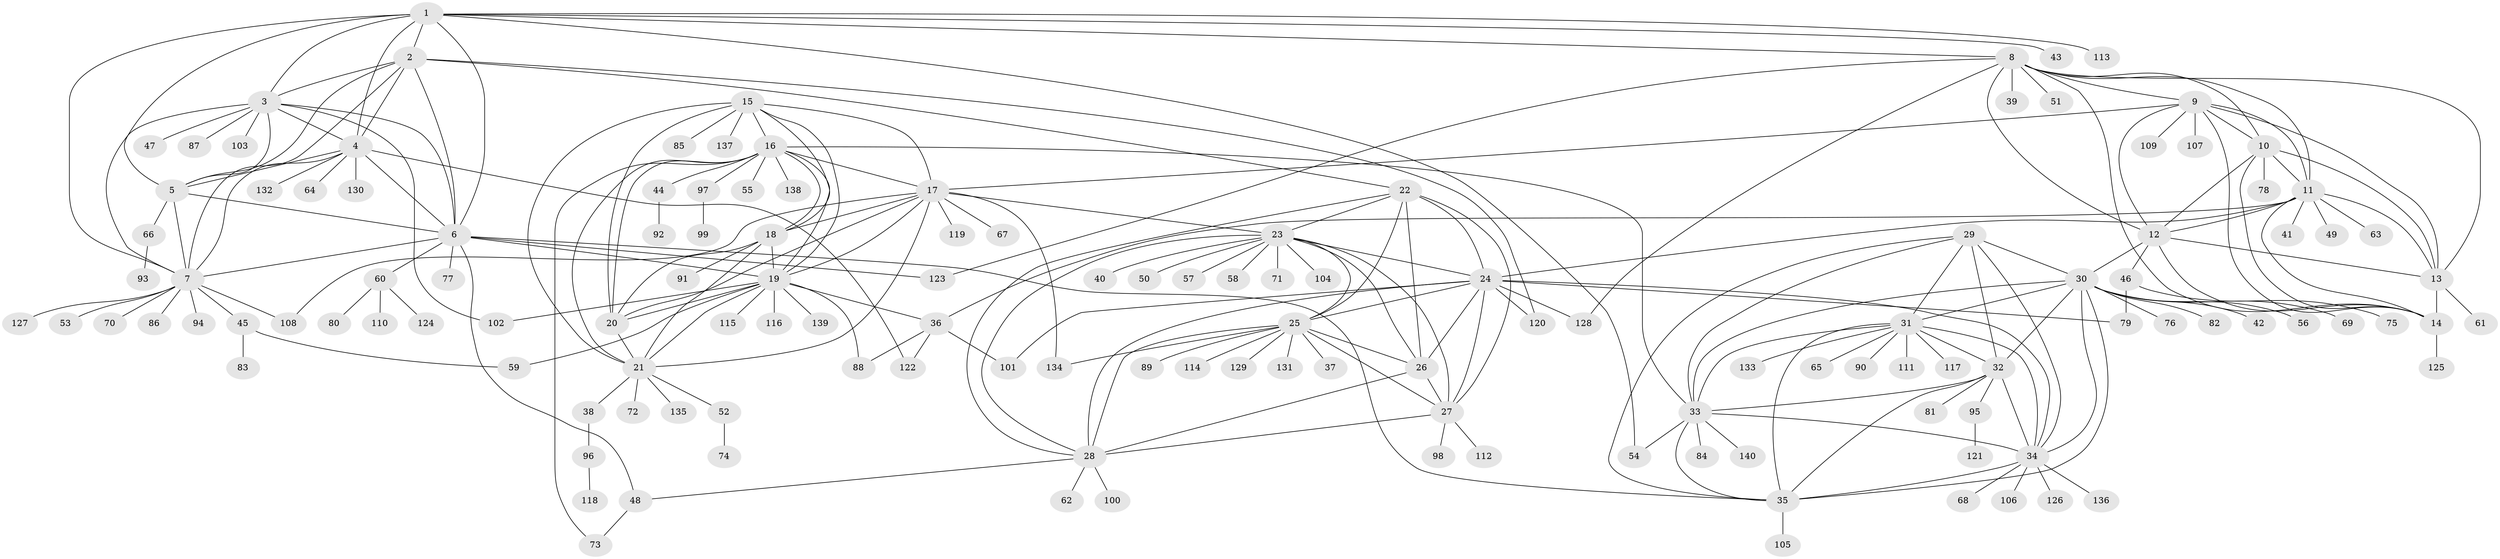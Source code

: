// coarse degree distribution, {19: 0.023809523809523808, 4: 0.14285714285714285, 7: 0.047619047619047616, 6: 0.047619047619047616, 12: 0.047619047619047616, 3: 0.047619047619047616, 1: 0.5952380952380952, 2: 0.047619047619047616}
// Generated by graph-tools (version 1.1) at 2025/19/03/04/25 18:19:55]
// undirected, 140 vertices, 235 edges
graph export_dot {
graph [start="1"]
  node [color=gray90,style=filled];
  1;
  2;
  3;
  4;
  5;
  6;
  7;
  8;
  9;
  10;
  11;
  12;
  13;
  14;
  15;
  16;
  17;
  18;
  19;
  20;
  21;
  22;
  23;
  24;
  25;
  26;
  27;
  28;
  29;
  30;
  31;
  32;
  33;
  34;
  35;
  36;
  37;
  38;
  39;
  40;
  41;
  42;
  43;
  44;
  45;
  46;
  47;
  48;
  49;
  50;
  51;
  52;
  53;
  54;
  55;
  56;
  57;
  58;
  59;
  60;
  61;
  62;
  63;
  64;
  65;
  66;
  67;
  68;
  69;
  70;
  71;
  72;
  73;
  74;
  75;
  76;
  77;
  78;
  79;
  80;
  81;
  82;
  83;
  84;
  85;
  86;
  87;
  88;
  89;
  90;
  91;
  92;
  93;
  94;
  95;
  96;
  97;
  98;
  99;
  100;
  101;
  102;
  103;
  104;
  105;
  106;
  107;
  108;
  109;
  110;
  111;
  112;
  113;
  114;
  115;
  116;
  117;
  118;
  119;
  120;
  121;
  122;
  123;
  124;
  125;
  126;
  127;
  128;
  129;
  130;
  131;
  132;
  133;
  134;
  135;
  136;
  137;
  138;
  139;
  140;
  1 -- 2;
  1 -- 3;
  1 -- 4;
  1 -- 5;
  1 -- 6;
  1 -- 7;
  1 -- 8;
  1 -- 43;
  1 -- 54;
  1 -- 113;
  2 -- 3;
  2 -- 4;
  2 -- 5;
  2 -- 6;
  2 -- 7;
  2 -- 22;
  2 -- 120;
  3 -- 4;
  3 -- 5;
  3 -- 6;
  3 -- 7;
  3 -- 47;
  3 -- 87;
  3 -- 102;
  3 -- 103;
  4 -- 5;
  4 -- 6;
  4 -- 7;
  4 -- 64;
  4 -- 122;
  4 -- 130;
  4 -- 132;
  5 -- 6;
  5 -- 7;
  5 -- 66;
  6 -- 7;
  6 -- 19;
  6 -- 35;
  6 -- 48;
  6 -- 60;
  6 -- 77;
  6 -- 123;
  7 -- 45;
  7 -- 53;
  7 -- 70;
  7 -- 86;
  7 -- 94;
  7 -- 108;
  7 -- 127;
  8 -- 9;
  8 -- 10;
  8 -- 11;
  8 -- 12;
  8 -- 13;
  8 -- 14;
  8 -- 39;
  8 -- 51;
  8 -- 123;
  8 -- 128;
  9 -- 10;
  9 -- 11;
  9 -- 12;
  9 -- 13;
  9 -- 14;
  9 -- 17;
  9 -- 107;
  9 -- 109;
  10 -- 11;
  10 -- 12;
  10 -- 13;
  10 -- 14;
  10 -- 78;
  11 -- 12;
  11 -- 13;
  11 -- 14;
  11 -- 24;
  11 -- 36;
  11 -- 41;
  11 -- 49;
  11 -- 63;
  12 -- 13;
  12 -- 14;
  12 -- 30;
  12 -- 46;
  13 -- 14;
  13 -- 61;
  14 -- 125;
  15 -- 16;
  15 -- 17;
  15 -- 18;
  15 -- 19;
  15 -- 20;
  15 -- 21;
  15 -- 85;
  15 -- 137;
  16 -- 17;
  16 -- 18;
  16 -- 19;
  16 -- 20;
  16 -- 21;
  16 -- 33;
  16 -- 44;
  16 -- 55;
  16 -- 73;
  16 -- 97;
  16 -- 138;
  17 -- 18;
  17 -- 19;
  17 -- 20;
  17 -- 21;
  17 -- 23;
  17 -- 67;
  17 -- 108;
  17 -- 119;
  17 -- 134;
  18 -- 19;
  18 -- 20;
  18 -- 21;
  18 -- 91;
  19 -- 20;
  19 -- 21;
  19 -- 36;
  19 -- 59;
  19 -- 88;
  19 -- 102;
  19 -- 115;
  19 -- 116;
  19 -- 139;
  20 -- 21;
  21 -- 38;
  21 -- 52;
  21 -- 72;
  21 -- 135;
  22 -- 23;
  22 -- 24;
  22 -- 25;
  22 -- 26;
  22 -- 27;
  22 -- 28;
  23 -- 24;
  23 -- 25;
  23 -- 26;
  23 -- 27;
  23 -- 28;
  23 -- 40;
  23 -- 50;
  23 -- 57;
  23 -- 58;
  23 -- 71;
  23 -- 104;
  24 -- 25;
  24 -- 26;
  24 -- 27;
  24 -- 28;
  24 -- 34;
  24 -- 79;
  24 -- 101;
  24 -- 120;
  24 -- 128;
  25 -- 26;
  25 -- 27;
  25 -- 28;
  25 -- 37;
  25 -- 89;
  25 -- 114;
  25 -- 129;
  25 -- 131;
  25 -- 134;
  26 -- 27;
  26 -- 28;
  27 -- 28;
  27 -- 98;
  27 -- 112;
  28 -- 48;
  28 -- 62;
  28 -- 100;
  29 -- 30;
  29 -- 31;
  29 -- 32;
  29 -- 33;
  29 -- 34;
  29 -- 35;
  30 -- 31;
  30 -- 32;
  30 -- 33;
  30 -- 34;
  30 -- 35;
  30 -- 42;
  30 -- 56;
  30 -- 69;
  30 -- 76;
  30 -- 82;
  31 -- 32;
  31 -- 33;
  31 -- 34;
  31 -- 35;
  31 -- 65;
  31 -- 90;
  31 -- 111;
  31 -- 117;
  31 -- 133;
  32 -- 33;
  32 -- 34;
  32 -- 35;
  32 -- 81;
  32 -- 95;
  33 -- 34;
  33 -- 35;
  33 -- 54;
  33 -- 84;
  33 -- 140;
  34 -- 35;
  34 -- 68;
  34 -- 106;
  34 -- 126;
  34 -- 136;
  35 -- 105;
  36 -- 88;
  36 -- 101;
  36 -- 122;
  38 -- 96;
  44 -- 92;
  45 -- 59;
  45 -- 83;
  46 -- 75;
  46 -- 79;
  48 -- 73;
  52 -- 74;
  60 -- 80;
  60 -- 110;
  60 -- 124;
  66 -- 93;
  95 -- 121;
  96 -- 118;
  97 -- 99;
}
